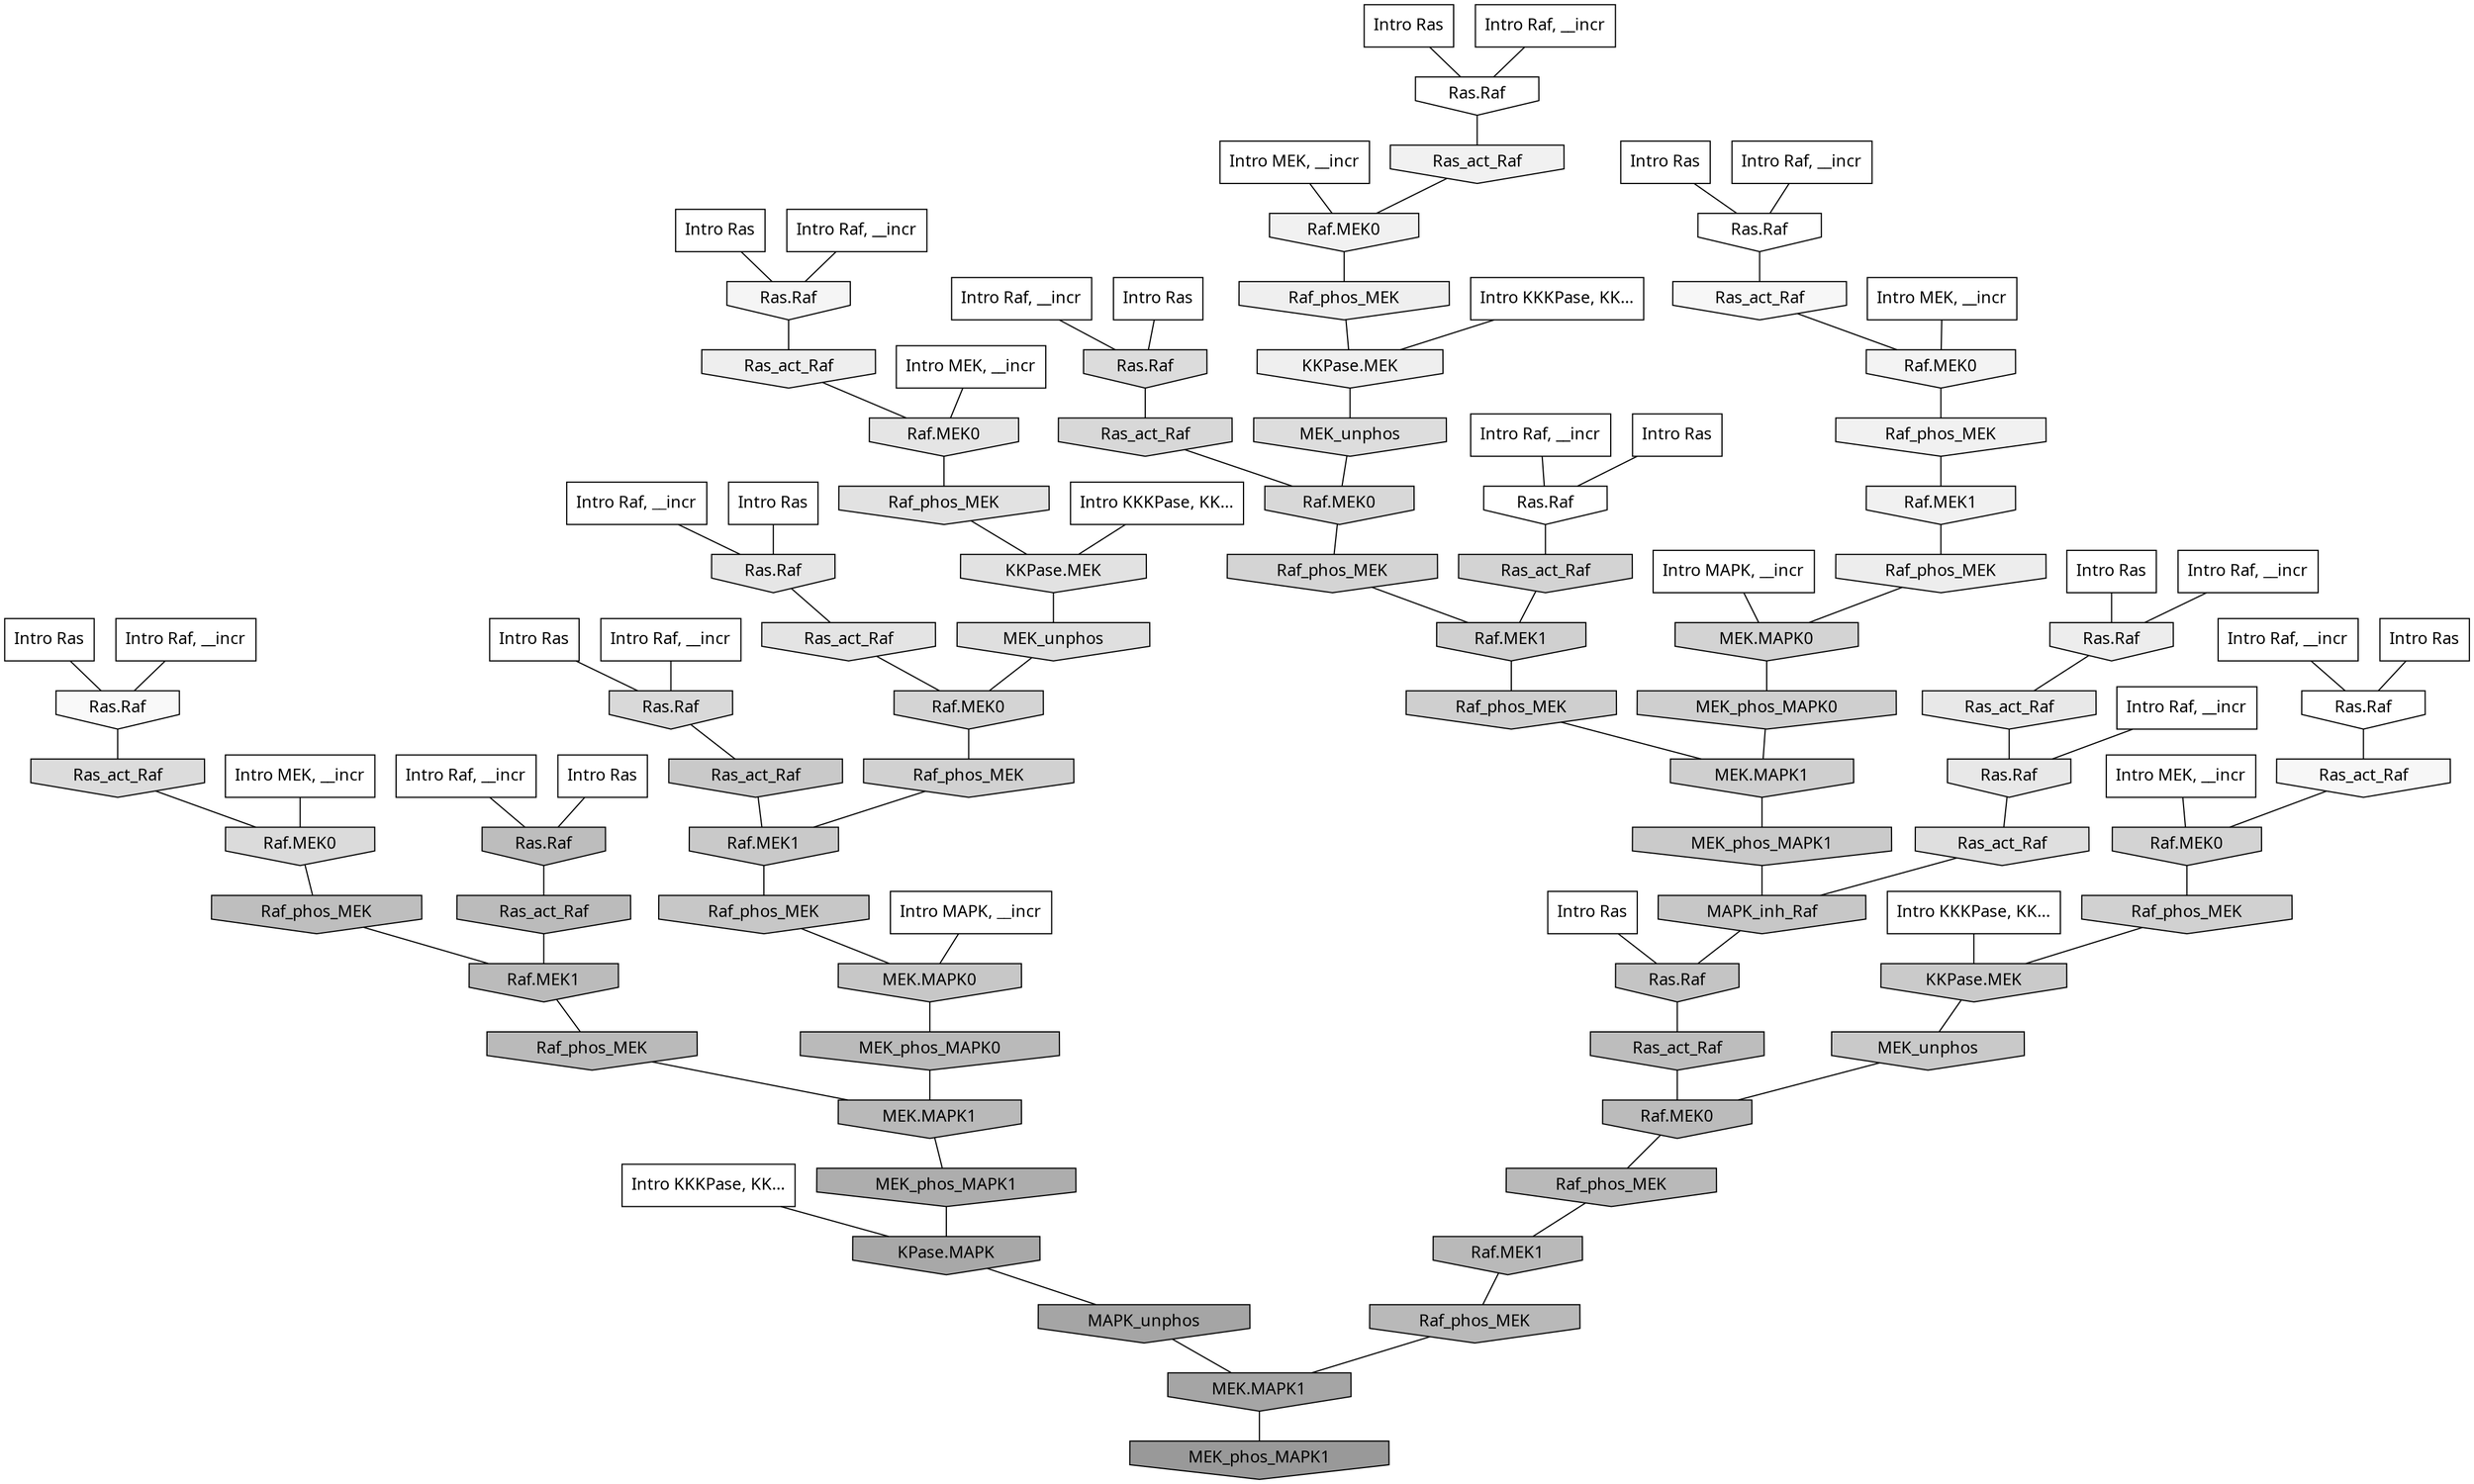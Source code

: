digraph G{
  rankdir="TB";
  ranksep=0.30;
  node [fontname="CMU Serif"];
  edge [fontname="CMU Serif"];
  
  4 [label="Intro Ras", shape=rectangle, style=filled, fillcolor="0.000 0.000 1.000"]
  
  8 [label="Intro Ras", shape=rectangle, style=filled, fillcolor="0.000 0.000 1.000"]
  
  16 [label="Intro Ras", shape=rectangle, style=filled, fillcolor="0.000 0.000 1.000"]
  
  27 [label="Intro Ras", shape=rectangle, style=filled, fillcolor="0.000 0.000 1.000"]
  
  44 [label="Intro Ras", shape=rectangle, style=filled, fillcolor="0.000 0.000 1.000"]
  
  69 [label="Intro Ras", shape=rectangle, style=filled, fillcolor="0.000 0.000 1.000"]
  
  73 [label="Intro Ras", shape=rectangle, style=filled, fillcolor="0.000 0.000 1.000"]
  
  75 [label="Intro Ras", shape=rectangle, style=filled, fillcolor="0.000 0.000 1.000"]
  
  79 [label="Intro Ras", shape=rectangle, style=filled, fillcolor="0.000 0.000 1.000"]
  
  90 [label="Intro Ras", shape=rectangle, style=filled, fillcolor="0.000 0.000 1.000"]
  
  95 [label="Intro Ras", shape=rectangle, style=filled, fillcolor="0.000 0.000 1.000"]
  
  97 [label="Intro Ras", shape=rectangle, style=filled, fillcolor="0.000 0.000 1.000"]
  
  132 [label="Intro Raf, __incr", shape=rectangle, style=filled, fillcolor="0.000 0.000 1.000"]
  
  158 [label="Intro Raf, __incr", shape=rectangle, style=filled, fillcolor="0.000 0.000 1.000"]
  
  171 [label="Intro Raf, __incr", shape=rectangle, style=filled, fillcolor="0.000 0.000 1.000"]
  
  359 [label="Intro Raf, __incr", shape=rectangle, style=filled, fillcolor="0.000 0.000 1.000"]
  
  414 [label="Intro Raf, __incr", shape=rectangle, style=filled, fillcolor="0.000 0.000 1.000"]
  
  588 [label="Intro Raf, __incr", shape=rectangle, style=filled, fillcolor="0.000 0.000 1.000"]
  
  682 [label="Intro Raf, __incr", shape=rectangle, style=filled, fillcolor="0.000 0.000 1.000"]
  
  750 [label="Intro Raf, __incr", shape=rectangle, style=filled, fillcolor="0.000 0.000 1.000"]
  
  777 [label="Intro Raf, __incr", shape=rectangle, style=filled, fillcolor="0.000 0.000 1.000"]
  
  793 [label="Intro Raf, __incr", shape=rectangle, style=filled, fillcolor="0.000 0.000 1.000"]
  
  842 [label="Intro Raf, __incr", shape=rectangle, style=filled, fillcolor="0.000 0.000 1.000"]
  
  976 [label="Intro Raf, __incr", shape=rectangle, style=filled, fillcolor="0.000 0.000 1.000"]
  
  1284 [label="Intro MEK, __incr", shape=rectangle, style=filled, fillcolor="0.000 0.000 1.000"]
  
  1532 [label="Intro MEK, __incr", shape=rectangle, style=filled, fillcolor="0.000 0.000 1.000"]
  
  1610 [label="Intro MEK, __incr", shape=rectangle, style=filled, fillcolor="0.000 0.000 1.000"]
  
  1802 [label="Intro MEK, __incr", shape=rectangle, style=filled, fillcolor="0.000 0.000 1.000"]
  
  1849 [label="Intro MEK, __incr", shape=rectangle, style=filled, fillcolor="0.000 0.000 1.000"]
  
  2358 [label="Intro MAPK, __incr", shape=rectangle, style=filled, fillcolor="0.000 0.000 1.000"]
  
  2521 [label="Intro MAPK, __incr", shape=rectangle, style=filled, fillcolor="0.000 0.000 1.000"]
  
  3114 [label="Intro KKKPase, KK...", shape=rectangle, style=filled, fillcolor="0.000 0.000 1.000"]
  
  3131 [label="Intro KKKPase, KK...", shape=rectangle, style=filled, fillcolor="0.000 0.000 1.000"]
  
  3167 [label="Intro KKKPase, KK...", shape=rectangle, style=filled, fillcolor="0.000 0.000 1.000"]
  
  3194 [label="Intro KKKPase, KK...", shape=rectangle, style=filled, fillcolor="0.000 0.000 1.000"]
  
  3204 [label="Ras.Raf", shape=invhouse, style=filled, fillcolor="0.000 0.000 1.000"]
  
  3249 [label="Ras.Raf", shape=invhouse, style=filled, fillcolor="0.000 0.000 1.000"]
  
  3276 [label="Ras.Raf", shape=invhouse, style=filled, fillcolor="0.000 0.000 1.000"]
  
  3284 [label="Ras.Raf", shape=invhouse, style=filled, fillcolor="0.000 0.000 1.000"]
  
  3530 [label="Ras.Raf", shape=invhouse, style=filled, fillcolor="0.000 0.000 0.976"]
  
  3641 [label="Ras_act_Raf", shape=invhouse, style=filled, fillcolor="0.000 0.000 0.967"]
  
  3653 [label="Ras_act_Raf", shape=invhouse, style=filled, fillcolor="0.000 0.000 0.966"]
  
  3752 [label="Ras.Raf", shape=invhouse, style=filled, fillcolor="0.000 0.000 0.960"]
  
  3959 [label="Raf.MEK0", shape=invhouse, style=filled, fillcolor="0.000 0.000 0.951"]
  
  4106 [label="Raf_phos_MEK", shape=invhouse, style=filled, fillcolor="0.000 0.000 0.944"]
  
  4108 [label="Raf.MEK1", shape=invhouse, style=filled, fillcolor="0.000 0.000 0.944"]
  
  4109 [label="Ras_act_Raf", shape=invhouse, style=filled, fillcolor="0.000 0.000 0.944"]
  
  4111 [label="Raf.MEK0", shape=invhouse, style=filled, fillcolor="0.000 0.000 0.944"]
  
  4243 [label="Raf_phos_MEK", shape=invhouse, style=filled, fillcolor="0.000 0.000 0.937"]
  
  4297 [label="KKPase.MEK", shape=invhouse, style=filled, fillcolor="0.000 0.000 0.934"]
  
  4331 [label="Ras_act_Raf", shape=invhouse, style=filled, fillcolor="0.000 0.000 0.932"]
  
  4459 [label="Raf_phos_MEK", shape=invhouse, style=filled, fillcolor="0.000 0.000 0.927"]
  
  4497 [label="Ras.Raf", shape=invhouse, style=filled, fillcolor="0.000 0.000 0.926"]
  
  4935 [label="Ras_act_Raf", shape=invhouse, style=filled, fillcolor="0.000 0.000 0.907"]
  
  4938 [label="Ras.Raf", shape=invhouse, style=filled, fillcolor="0.000 0.000 0.907"]
  
  5111 [label="Ras.Raf", shape=invhouse, style=filled, fillcolor="0.000 0.000 0.899"]
  
  5165 [label="Raf.MEK0", shape=invhouse, style=filled, fillcolor="0.000 0.000 0.897"]
  
  5278 [label="Ras_act_Raf", shape=invhouse, style=filled, fillcolor="0.000 0.000 0.892"]
  
  5513 [label="Raf_phos_MEK", shape=invhouse, style=filled, fillcolor="0.000 0.000 0.883"]
  
  5522 [label="KKPase.MEK", shape=invhouse, style=filled, fillcolor="0.000 0.000 0.883"]
  
  5724 [label="MEK_unphos", shape=invhouse, style=filled, fillcolor="0.000 0.000 0.875"]
  
  5784 [label="Ras_act_Raf", shape=invhouse, style=filled, fillcolor="0.000 0.000 0.873"]
  
  6042 [label="MEK_unphos", shape=invhouse, style=filled, fillcolor="0.000 0.000 0.864"]
  
  6081 [label="Ras.Raf", shape=invhouse, style=filled, fillcolor="0.000 0.000 0.862"]
  
  6119 [label="Ras_act_Raf", shape=invhouse, style=filled, fillcolor="0.000 0.000 0.861"]
  
  6265 [label="Raf.MEK0", shape=invhouse, style=filled, fillcolor="0.000 0.000 0.856"]
  
  6461 [label="Ras.Raf", shape=invhouse, style=filled, fillcolor="0.000 0.000 0.851"]
  
  6623 [label="Ras_act_Raf", shape=invhouse, style=filled, fillcolor="0.000 0.000 0.846"]
  
  6625 [label="Raf.MEK0", shape=invhouse, style=filled, fillcolor="0.000 0.000 0.846"]
  
  7322 [label="Raf_phos_MEK", shape=invhouse, style=filled, fillcolor="0.000 0.000 0.830"]
  
  7348 [label="Raf.MEK0", shape=invhouse, style=filled, fillcolor="0.000 0.000 0.829"]
  
  7407 [label="MEK.MAPK0", shape=invhouse, style=filled, fillcolor="0.000 0.000 0.828"]
  
  7417 [label="Ras_act_Raf", shape=invhouse, style=filled, fillcolor="0.000 0.000 0.828"]
  
  7562 [label="Raf.MEK0", shape=invhouse, style=filled, fillcolor="0.000 0.000 0.825"]
  
  7815 [label="Raf_phos_MEK", shape=invhouse, style=filled, fillcolor="0.000 0.000 0.819"]
  
  7848 [label="Raf_phos_MEK", shape=invhouse, style=filled, fillcolor="0.000 0.000 0.818"]
  
  7968 [label="Raf.MEK1", shape=invhouse, style=filled, fillcolor="0.000 0.000 0.816"]
  
  8221 [label="MEK_phos_MAPK0", shape=invhouse, style=filled, fillcolor="0.000 0.000 0.811"]
  
  8251 [label="Raf_phos_MEK", shape=invhouse, style=filled, fillcolor="0.000 0.000 0.810"]
  
  8253 [label="MEK.MAPK1", shape=invhouse, style=filled, fillcolor="0.000 0.000 0.810"]
  
  9168 [label="MEK_phos_MAPK1", shape=invhouse, style=filled, fillcolor="0.000 0.000 0.791"]
  
  9247 [label="KKPase.MEK", shape=invhouse, style=filled, fillcolor="0.000 0.000 0.790"]
  
  9513 [label="MEK_unphos", shape=invhouse, style=filled, fillcolor="0.000 0.000 0.786"]
  
  9553 [label="Ras_act_Raf", shape=invhouse, style=filled, fillcolor="0.000 0.000 0.786"]
  
  9559 [label="Raf.MEK1", shape=invhouse, style=filled, fillcolor="0.000 0.000 0.786"]
  
  10040 [label="Raf_phos_MEK", shape=invhouse, style=filled, fillcolor="0.000 0.000 0.779"]
  
  10042 [label="MEK.MAPK0", shape=invhouse, style=filled, fillcolor="0.000 0.000 0.779"]
  
  10075 [label="MAPK_inh_Raf", shape=invhouse, style=filled, fillcolor="0.000 0.000 0.778"]
  
  10647 [label="Ras.Raf", shape=invhouse, style=filled, fillcolor="0.000 0.000 0.769"]
  
  12713 [label="Raf_phos_MEK", shape=invhouse, style=filled, fillcolor="0.000 0.000 0.744"]
  
  12931 [label="Ras.Raf", shape=invhouse, style=filled, fillcolor="0.000 0.000 0.742"]
  
  13047 [label="Ras_act_Raf", shape=invhouse, style=filled, fillcolor="0.000 0.000 0.741"]
  
  13788 [label="Ras_act_Raf", shape=invhouse, style=filled, fillcolor="0.000 0.000 0.732"]
  
  13790 [label="Raf.MEK1", shape=invhouse, style=filled, fillcolor="0.000 0.000 0.732"]
  
  13876 [label="Raf.MEK0", shape=invhouse, style=filled, fillcolor="0.000 0.000 0.732"]
  
  14036 [label="MEK_phos_MAPK0", shape=invhouse, style=filled, fillcolor="0.000 0.000 0.730"]
  
  14469 [label="Raf_phos_MEK", shape=invhouse, style=filled, fillcolor="0.000 0.000 0.727"]
  
  14521 [label="MEK.MAPK1", shape=invhouse, style=filled, fillcolor="0.000 0.000 0.726"]
  
  14683 [label="Raf_phos_MEK", shape=invhouse, style=filled, fillcolor="0.000 0.000 0.725"]
  
  14767 [label="Raf.MEK1", shape=invhouse, style=filled, fillcolor="0.000 0.000 0.724"]
  
  14796 [label="Raf_phos_MEK", shape=invhouse, style=filled, fillcolor="0.000 0.000 0.724"]
  
  17610 [label="MEK_phos_MAPK1", shape=invhouse, style=filled, fillcolor="0.000 0.000 0.678"]
  
  18368 [label="KPase.MAPK", shape=invhouse, style=filled, fillcolor="0.000 0.000 0.657"]
  
  18704 [label="MAPK_unphos", shape=invhouse, style=filled, fillcolor="0.000 0.000 0.647"]
  
  18705 [label="MEK.MAPK1", shape=invhouse, style=filled, fillcolor="0.000 0.000 0.647"]
  
  20071 [label="MEK_phos_MAPK1", shape=invhouse, style=filled, fillcolor="0.000 0.000 0.600"]
  
  
  18705 -> 20071 [dir=none, color="0.000 0.000 0.000"] 
  18704 -> 18705 [dir=none, color="0.000 0.000 0.000"] 
  18368 -> 18704 [dir=none, color="0.000 0.000 0.000"] 
  17610 -> 18368 [dir=none, color="0.000 0.000 0.000"] 
  14796 -> 18705 [dir=none, color="0.000 0.000 0.000"] 
  14767 -> 14796 [dir=none, color="0.000 0.000 0.000"] 
  14683 -> 14767 [dir=none, color="0.000 0.000 0.000"] 
  14521 -> 17610 [dir=none, color="0.000 0.000 0.000"] 
  14469 -> 14521 [dir=none, color="0.000 0.000 0.000"] 
  14036 -> 14521 [dir=none, color="0.000 0.000 0.000"] 
  13876 -> 14683 [dir=none, color="0.000 0.000 0.000"] 
  13790 -> 14469 [dir=none, color="0.000 0.000 0.000"] 
  13788 -> 13790 [dir=none, color="0.000 0.000 0.000"] 
  13047 -> 13876 [dir=none, color="0.000 0.000 0.000"] 
  12931 -> 13788 [dir=none, color="0.000 0.000 0.000"] 
  12713 -> 13790 [dir=none, color="0.000 0.000 0.000"] 
  10647 -> 13047 [dir=none, color="0.000 0.000 0.000"] 
  10075 -> 10647 [dir=none, color="0.000 0.000 0.000"] 
  10042 -> 14036 [dir=none, color="0.000 0.000 0.000"] 
  10040 -> 10042 [dir=none, color="0.000 0.000 0.000"] 
  9559 -> 10040 [dir=none, color="0.000 0.000 0.000"] 
  9553 -> 9559 [dir=none, color="0.000 0.000 0.000"] 
  9513 -> 13876 [dir=none, color="0.000 0.000 0.000"] 
  9247 -> 9513 [dir=none, color="0.000 0.000 0.000"] 
  9168 -> 10075 [dir=none, color="0.000 0.000 0.000"] 
  8253 -> 9168 [dir=none, color="0.000 0.000 0.000"] 
  8251 -> 8253 [dir=none, color="0.000 0.000 0.000"] 
  8221 -> 8253 [dir=none, color="0.000 0.000 0.000"] 
  7968 -> 8251 [dir=none, color="0.000 0.000 0.000"] 
  7848 -> 9559 [dir=none, color="0.000 0.000 0.000"] 
  7815 -> 9247 [dir=none, color="0.000 0.000 0.000"] 
  7562 -> 7815 [dir=none, color="0.000 0.000 0.000"] 
  7417 -> 7968 [dir=none, color="0.000 0.000 0.000"] 
  7407 -> 8221 [dir=none, color="0.000 0.000 0.000"] 
  7348 -> 7848 [dir=none, color="0.000 0.000 0.000"] 
  7322 -> 7968 [dir=none, color="0.000 0.000 0.000"] 
  6625 -> 7322 [dir=none, color="0.000 0.000 0.000"] 
  6623 -> 6625 [dir=none, color="0.000 0.000 0.000"] 
  6461 -> 9553 [dir=none, color="0.000 0.000 0.000"] 
  6265 -> 12713 [dir=none, color="0.000 0.000 0.000"] 
  6119 -> 6265 [dir=none, color="0.000 0.000 0.000"] 
  6081 -> 6623 [dir=none, color="0.000 0.000 0.000"] 
  6042 -> 6625 [dir=none, color="0.000 0.000 0.000"] 
  5784 -> 10075 [dir=none, color="0.000 0.000 0.000"] 
  5724 -> 7348 [dir=none, color="0.000 0.000 0.000"] 
  5522 -> 5724 [dir=none, color="0.000 0.000 0.000"] 
  5513 -> 5522 [dir=none, color="0.000 0.000 0.000"] 
  5278 -> 7348 [dir=none, color="0.000 0.000 0.000"] 
  5165 -> 5513 [dir=none, color="0.000 0.000 0.000"] 
  5111 -> 5278 [dir=none, color="0.000 0.000 0.000"] 
  4938 -> 5784 [dir=none, color="0.000 0.000 0.000"] 
  4935 -> 4938 [dir=none, color="0.000 0.000 0.000"] 
  4497 -> 4935 [dir=none, color="0.000 0.000 0.000"] 
  4459 -> 7407 [dir=none, color="0.000 0.000 0.000"] 
  4331 -> 5165 [dir=none, color="0.000 0.000 0.000"] 
  4297 -> 6042 [dir=none, color="0.000 0.000 0.000"] 
  4243 -> 4297 [dir=none, color="0.000 0.000 0.000"] 
  4111 -> 4243 [dir=none, color="0.000 0.000 0.000"] 
  4109 -> 4111 [dir=none, color="0.000 0.000 0.000"] 
  4108 -> 4459 [dir=none, color="0.000 0.000 0.000"] 
  4106 -> 4108 [dir=none, color="0.000 0.000 0.000"] 
  3959 -> 4106 [dir=none, color="0.000 0.000 0.000"] 
  3752 -> 4331 [dir=none, color="0.000 0.000 0.000"] 
  3653 -> 7562 [dir=none, color="0.000 0.000 0.000"] 
  3641 -> 3959 [dir=none, color="0.000 0.000 0.000"] 
  3530 -> 6119 [dir=none, color="0.000 0.000 0.000"] 
  3284 -> 3653 [dir=none, color="0.000 0.000 0.000"] 
  3276 -> 3641 [dir=none, color="0.000 0.000 0.000"] 
  3249 -> 7417 [dir=none, color="0.000 0.000 0.000"] 
  3204 -> 4109 [dir=none, color="0.000 0.000 0.000"] 
  3194 -> 9247 [dir=none, color="0.000 0.000 0.000"] 
  3167 -> 4297 [dir=none, color="0.000 0.000 0.000"] 
  3131 -> 18368 [dir=none, color="0.000 0.000 0.000"] 
  3114 -> 5522 [dir=none, color="0.000 0.000 0.000"] 
  2521 -> 10042 [dir=none, color="0.000 0.000 0.000"] 
  2358 -> 7407 [dir=none, color="0.000 0.000 0.000"] 
  1849 -> 6265 [dir=none, color="0.000 0.000 0.000"] 
  1802 -> 5165 [dir=none, color="0.000 0.000 0.000"] 
  1610 -> 4111 [dir=none, color="0.000 0.000 0.000"] 
  1532 -> 7562 [dir=none, color="0.000 0.000 0.000"] 
  1284 -> 3959 [dir=none, color="0.000 0.000 0.000"] 
  976 -> 4938 [dir=none, color="0.000 0.000 0.000"] 
  842 -> 3249 [dir=none, color="0.000 0.000 0.000"] 
  793 -> 12931 [dir=none, color="0.000 0.000 0.000"] 
  777 -> 3276 [dir=none, color="0.000 0.000 0.000"] 
  750 -> 5111 [dir=none, color="0.000 0.000 0.000"] 
  682 -> 6081 [dir=none, color="0.000 0.000 0.000"] 
  588 -> 6461 [dir=none, color="0.000 0.000 0.000"] 
  414 -> 3752 [dir=none, color="0.000 0.000 0.000"] 
  359 -> 3284 [dir=none, color="0.000 0.000 0.000"] 
  171 -> 3530 [dir=none, color="0.000 0.000 0.000"] 
  158 -> 3204 [dir=none, color="0.000 0.000 0.000"] 
  132 -> 4497 [dir=none, color="0.000 0.000 0.000"] 
  97 -> 10647 [dir=none, color="0.000 0.000 0.000"] 
  95 -> 3249 [dir=none, color="0.000 0.000 0.000"] 
  90 -> 6461 [dir=none, color="0.000 0.000 0.000"] 
  79 -> 6081 [dir=none, color="0.000 0.000 0.000"] 
  75 -> 3204 [dir=none, color="0.000 0.000 0.000"] 
  73 -> 3284 [dir=none, color="0.000 0.000 0.000"] 
  69 -> 3276 [dir=none, color="0.000 0.000 0.000"] 
  44 -> 3752 [dir=none, color="0.000 0.000 0.000"] 
  27 -> 5111 [dir=none, color="0.000 0.000 0.000"] 
  16 -> 3530 [dir=none, color="0.000 0.000 0.000"] 
  8 -> 12931 [dir=none, color="0.000 0.000 0.000"] 
  4 -> 4497 [dir=none, color="0.000 0.000 0.000"] 
  
  }
